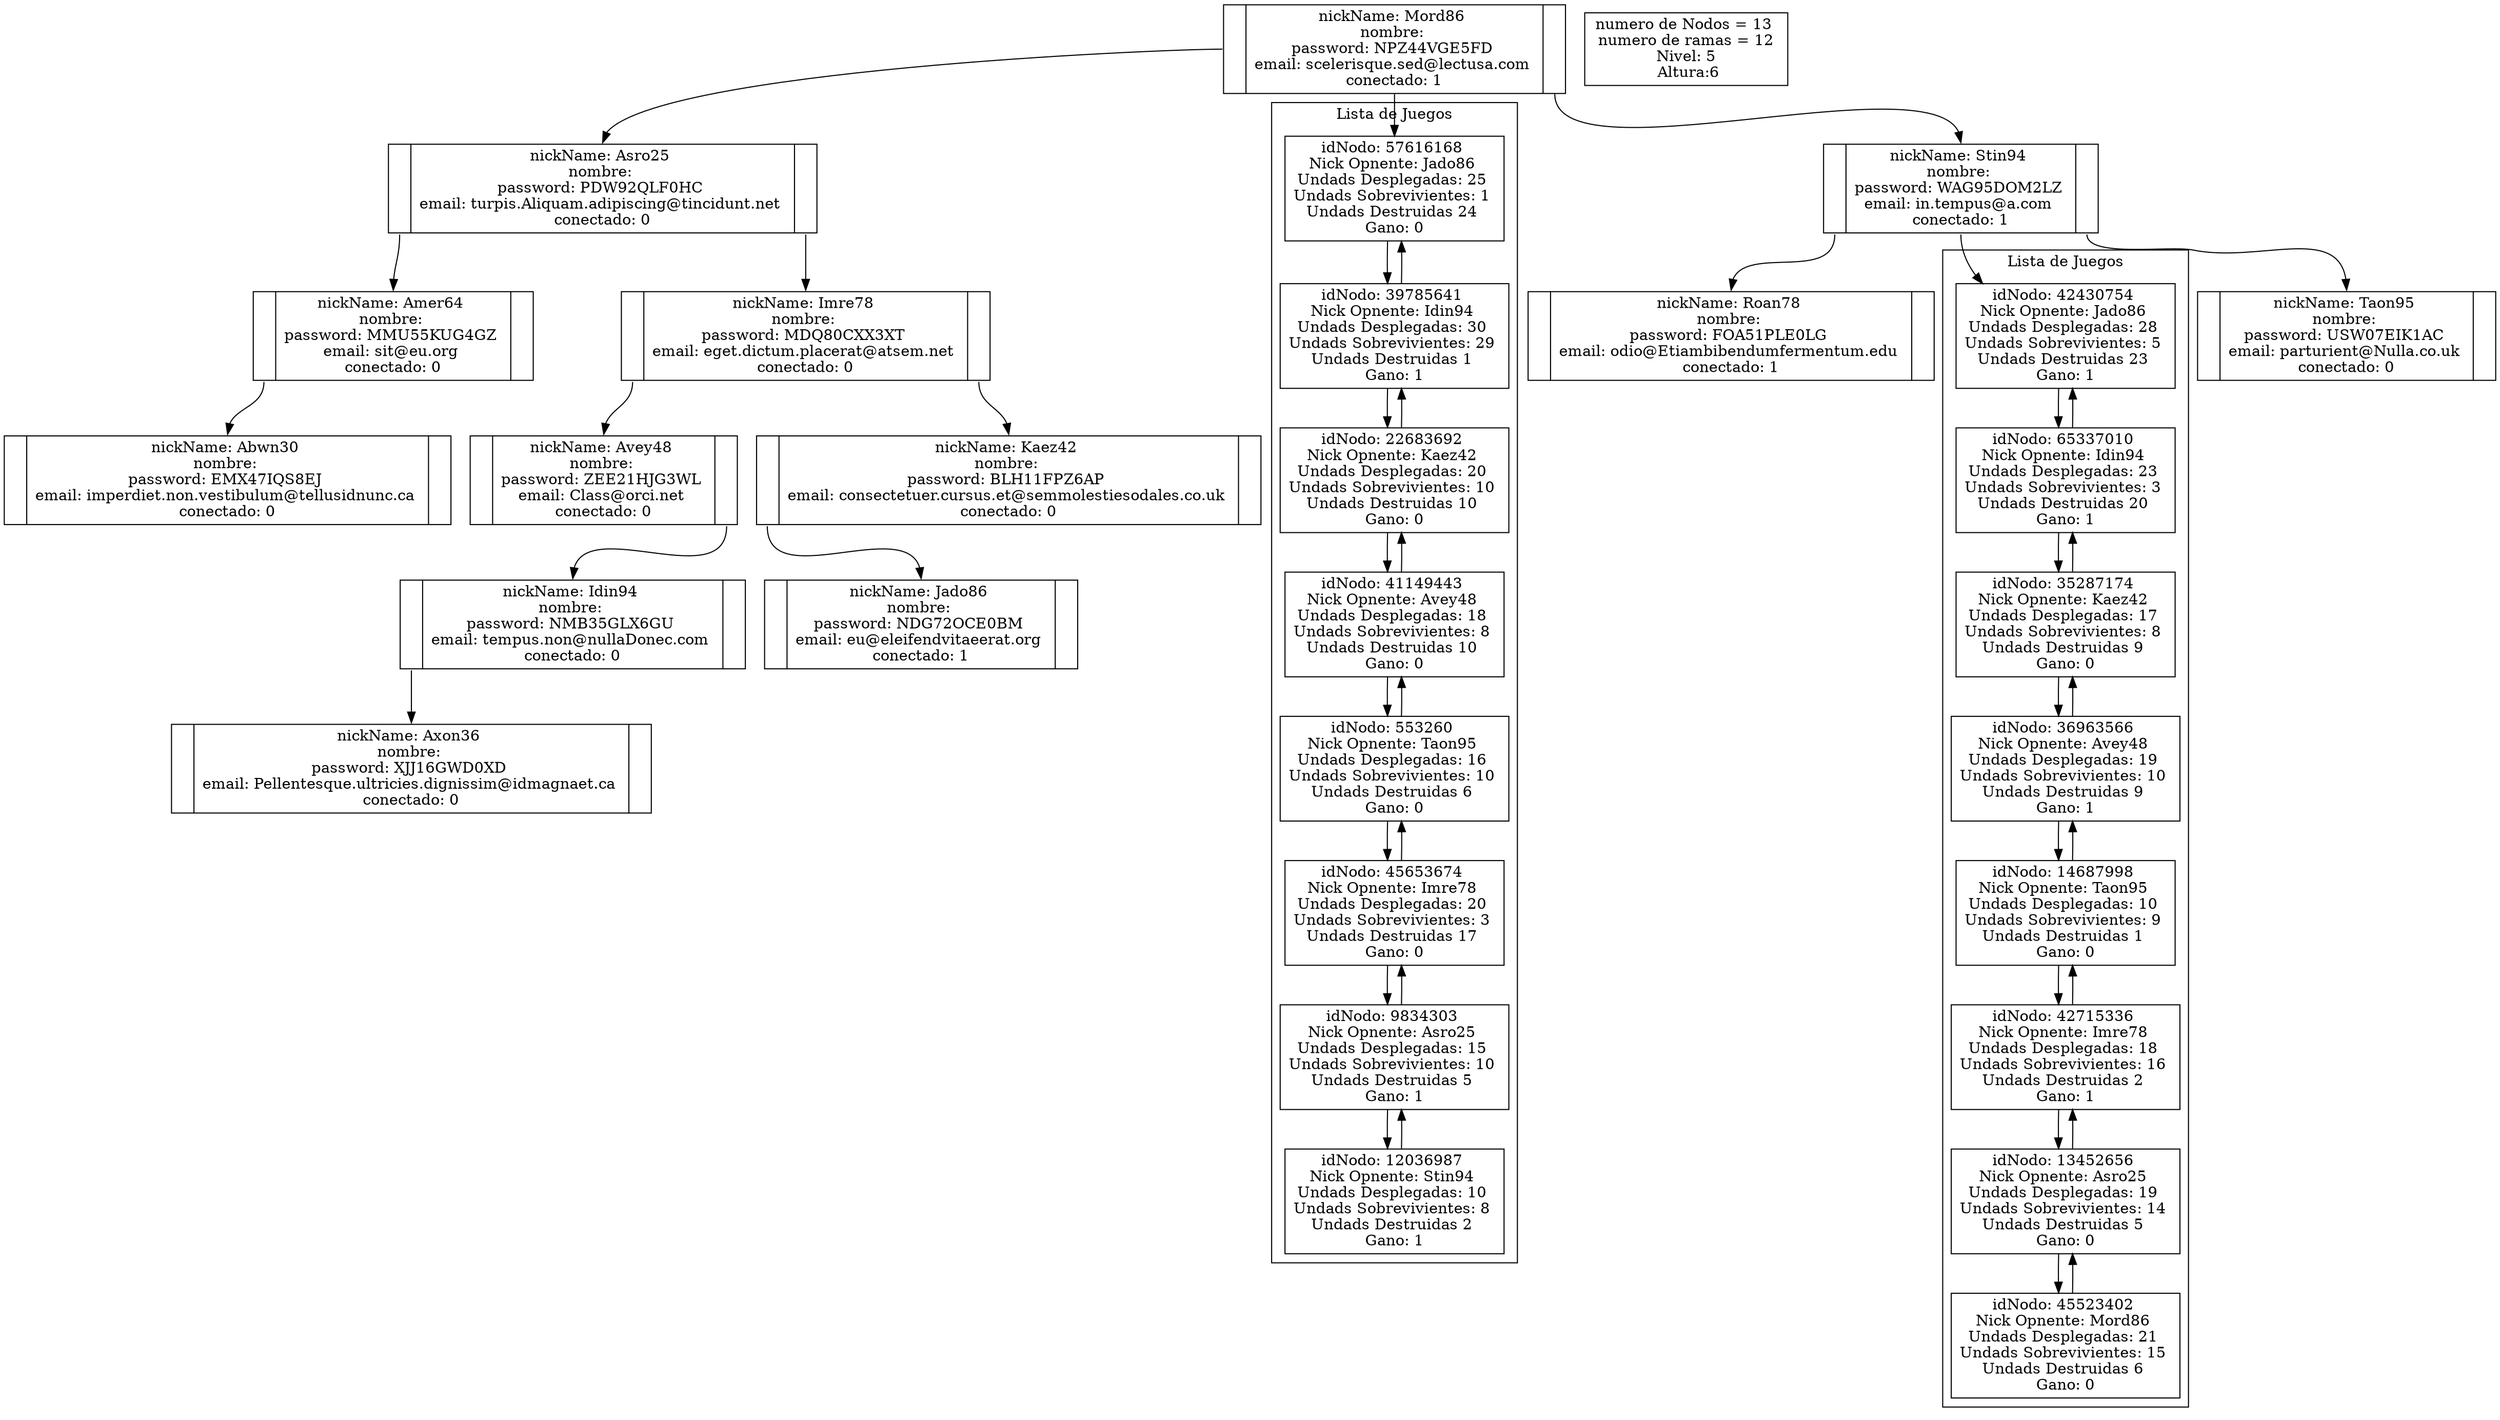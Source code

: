 digraph G{

node [shape = record,height=.1];
structMord86[label="<f0>  | <f1> nickName: Mord86 
 \nnombre:   
 \npassword: NPZ44VGE5FD 
 \nemail: scelerisque.sed@lectusa.com 
 \nconectado: 1  | <f2> "];

subgraph clusterMord86{
label = " Lista de Juegos "57616168[label=" idNodo: 57616168 
 \nNick Opnente: Jado86 
 \nUndads Desplegadas: 25 
 \nUndads Sobrevivientes: 1 
 \nUndads Destruidas 24 
 \nGano: 0"];
39785641[label=" idNodo: 39785641 
 \nNick Opnente: Idin94 
 \nUndads Desplegadas: 30 
 \nUndads Sobrevivientes: 29 
 \nUndads Destruidas 1 
 \nGano: 1"];
22683692[label=" idNodo: 22683692 
 \nNick Opnente: Kaez42 
 \nUndads Desplegadas: 20 
 \nUndads Sobrevivientes: 10 
 \nUndads Destruidas 10 
 \nGano: 0"];
41149443[label=" idNodo: 41149443 
 \nNick Opnente: Avey48 
 \nUndads Desplegadas: 18 
 \nUndads Sobrevivientes: 8 
 \nUndads Destruidas 10 
 \nGano: 0"];
553260[label=" idNodo: 553260 
 \nNick Opnente: Taon95 
 \nUndads Desplegadas: 16 
 \nUndads Sobrevivientes: 10 
 \nUndads Destruidas 6 
 \nGano: 0"];
45653674[label=" idNodo: 45653674 
 \nNick Opnente: Imre78 
 \nUndads Desplegadas: 20 
 \nUndads Sobrevivientes: 3 
 \nUndads Destruidas 17 
 \nGano: 0"];
9834303[label=" idNodo: 9834303 
 \nNick Opnente: Asro25 
 \nUndads Desplegadas: 15 
 \nUndads Sobrevivientes: 10 
 \nUndads Destruidas 5 
 \nGano: 1"];
12036987[label=" idNodo: 12036987 
 \nNick Opnente: Stin94 
 \nUndads Desplegadas: 10 
 \nUndads Sobrevivientes: 8 
 \nUndads Destruidas 2 
 \nGano: 1"];
57616168->39785641;
 39785641->22683692;
 22683692->41149443;
 41149443->553260;
 553260->45653674;
 45653674->9834303;
 9834303->12036987;
 12036987->9834303;
9834303->45653674;
45653674->553260;
553260->41149443;
41149443->22683692;
22683692->39785641;
39785641->57616168;

}
structAsro25[label="<f0>  | <f1> nickName: Asro25 
 \nnombre:   
 \npassword: PDW92QLF0HC 
 \nemail: turpis.Aliquam.adipiscing@tincidunt.net 
 \nconectado: 0  | <f2> "];
structAmer64[label="<f0>  | <f1> nickName: Amer64 
 \nnombre:   
 \npassword: MMU55KUG4GZ 
 \nemail: sit@eu.org 
 \nconectado: 0  | <f2> "];
structAbwn30[label="<f0>  | <f1> nickName: Abwn30 
 \nnombre:   
 \npassword: EMX47IQS8EJ 
 \nemail: imperdiet.non.vestibulum@tellusidnunc.ca 
 \nconectado: 0  | <f2> "];
structImre78[label="<f0>  | <f1> nickName: Imre78 
 \nnombre:   
 \npassword: MDQ80CXX3XT 
 \nemail: eget.dictum.placerat@atsem.net 
 \nconectado: 0  | <f2> "];
structAvey48[label="<f0>  | <f1> nickName: Avey48 
 \nnombre:   
 \npassword: ZEE21HJG3WL 
 \nemail: Class@orci.net 
 \nconectado: 0  | <f2> "];
structIdin94[label="<f0>  | <f1> nickName: Idin94 
 \nnombre:   
 \npassword: NMB35GLX6GU 
 \nemail: tempus.non@nullaDonec.com 
 \nconectado: 0  | <f2> "];
structAxon36[label="<f0>  | <f1> nickName: Axon36 
 \nnombre:   
 \npassword: XJJ16GWD0XD 
 \nemail: Pellentesque.ultricies.dignissim@idmagnaet.ca 
 \nconectado: 0  | <f2> "];
structKaez42[label="<f0>  | <f1> nickName: Kaez42 
 \nnombre:   
 \npassword: BLH11FPZ6AP 
 \nemail: consectetuer.cursus.et@semmolestiesodales.co.uk 
 \nconectado: 0  | <f2> "];
structJado86[label="<f0>  | <f1> nickName: Jado86 
 \nnombre:   
 \npassword: NDG72OCE0BM 
 \nemail: eu@eleifendvitaeerat.org 
 \nconectado: 1  | <f2> "];
structStin94[label="<f0>  | <f1> nickName: Stin94 
 \nnombre:   
 \npassword: WAG95DOM2LZ 
 \nemail: in.tempus@a.com 
 \nconectado: 1  | <f2> "];

subgraph clusterStin94{
label = " Lista de Juegos "42430754[label=" idNodo: 42430754 
 \nNick Opnente: Jado86 
 \nUndads Desplegadas: 28 
 \nUndads Sobrevivientes: 5 
 \nUndads Destruidas 23 
 \nGano: 1"];
65337010[label=" idNodo: 65337010 
 \nNick Opnente: Idin94 
 \nUndads Desplegadas: 23 
 \nUndads Sobrevivientes: 3 
 \nUndads Destruidas 20 
 \nGano: 1"];
35287174[label=" idNodo: 35287174 
 \nNick Opnente: Kaez42 
 \nUndads Desplegadas: 17 
 \nUndads Sobrevivientes: 8 
 \nUndads Destruidas 9 
 \nGano: 0"];
36963566[label=" idNodo: 36963566 
 \nNick Opnente: Avey48 
 \nUndads Desplegadas: 19 
 \nUndads Sobrevivientes: 10 
 \nUndads Destruidas 9 
 \nGano: 1"];
14687998[label=" idNodo: 14687998 
 \nNick Opnente: Taon95 
 \nUndads Desplegadas: 10 
 \nUndads Sobrevivientes: 9 
 \nUndads Destruidas 1 
 \nGano: 0"];
42715336[label=" idNodo: 42715336 
 \nNick Opnente: Imre78 
 \nUndads Desplegadas: 18 
 \nUndads Sobrevivientes: 16 
 \nUndads Destruidas 2 
 \nGano: 1"];
13452656[label=" idNodo: 13452656 
 \nNick Opnente: Asro25 
 \nUndads Desplegadas: 19 
 \nUndads Sobrevivientes: 14 
 \nUndads Destruidas 5 
 \nGano: 0"];
45523402[label=" idNodo: 45523402 
 \nNick Opnente: Mord86 
 \nUndads Desplegadas: 21 
 \nUndads Sobrevivientes: 15 
 \nUndads Destruidas 6 
 \nGano: 0"];
42430754->65337010;
 65337010->35287174;
 35287174->36963566;
 36963566->14687998;
 14687998->42715336;
 42715336->13452656;
 13452656->45523402;
 45523402->13452656;
13452656->42715336;
42715336->14687998;
14687998->36963566;
36963566->35287174;
35287174->65337010;
65337010->42430754;

}
structRoan78[label="<f0>  | <f1> nickName: Roan78 
 \nnombre:   
 \npassword: FOA51PLE0LG 
 \nemail: odio@Etiambibendumfermentum.edu 
 \nconectado: 1  | <f2> "];
structTaon95[label="<f0>  | <f1> nickName: Taon95 
 \nnombre:   
 \npassword: USW07EIK1AC 
 \nemail: parturient@Nulla.co.uk 
 \nconectado: 0  | <f2> "];

"structMord86":f1 -> 57616168;
"structMord86":f0 -> "structAsro25":f1;
"structMord86":f2 -> "structStin94":f1;
"structAsro25":f0 -> "structAmer64":f1;
"structAsro25":f2 -> "structImre78":f1;
"structAmer64":f0 -> "structAbwn30":f1;
"structImre78":f0 -> "structAvey48":f1;
"structImre78":f2 -> "structKaez42":f1;
"structAvey48":f2 -> "structIdin94":f1;
"structIdin94":f0 -> "structAxon36":f1;
"structKaez42":f0 -> "structJado86":f1;
"structStin94":f1 -> 42430754;
"structStin94":f0 -> "structRoan78":f1;
"structStin94":f2 -> "structTaon95":f1;


 info[label="numero de Nodos = 13 
 \n numero de ramas = 12
 \n Nivel: 5
 \n Altura:6"];

}

